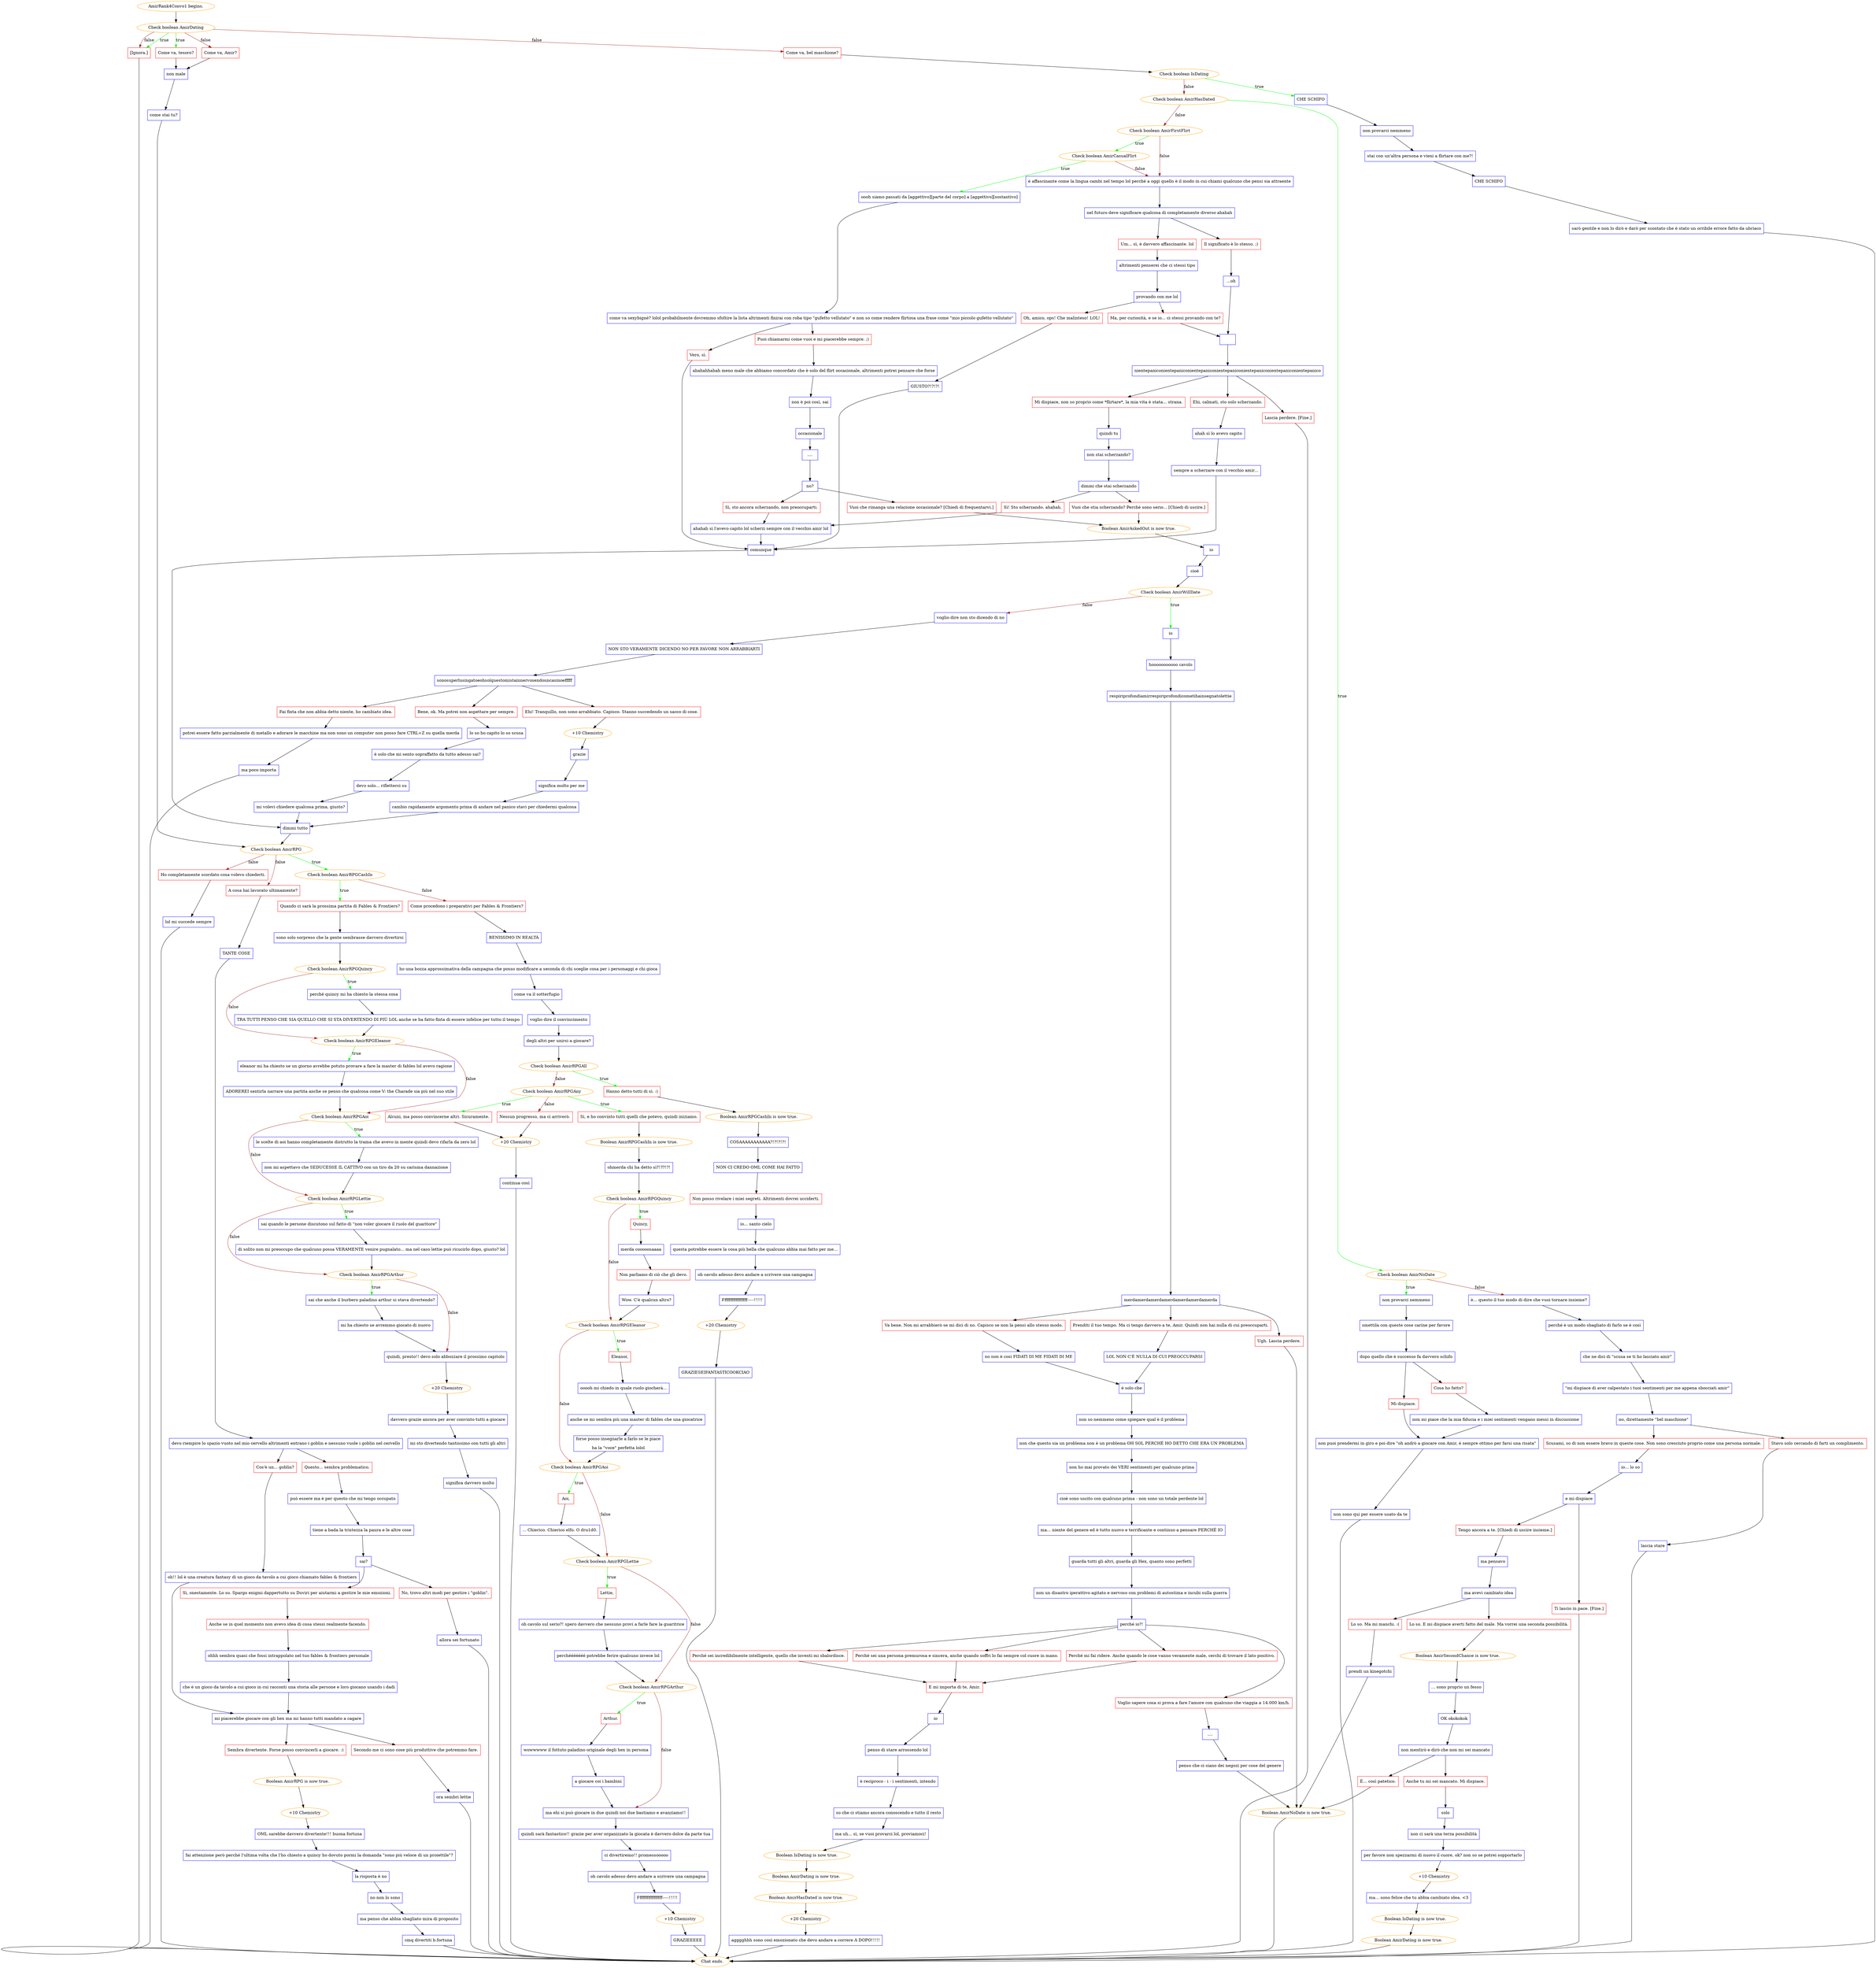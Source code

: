digraph {
	"AmirRank4Convo1 begins." [color=orange];
		"AmirRank4Convo1 begins." -> j1546680134;
	j1546680134 [label="Check boolean AmirDating",color=orange];
		j1546680134 -> j1744176634 [label=true,color=green];
		j1546680134 -> j4060732423 [label=true,color=green];
		j1546680134 -> j2537316044 [label=false,color=brown];
		j1546680134 -> j1621484977 [label=false,color=brown];
		j1546680134 -> j4060732423 [label=false,color=brown];
	j1744176634 [label="Come va, tesoro?",shape=box,color=red];
		j1744176634 -> j3357209641;
	j4060732423 [label="[Ignora.]",shape=box,color=red];
		j4060732423 -> "Chat ends.";
	j2537316044 [label="Come va, Amir?",shape=box,color=red];
		j2537316044 -> j3357209641;
	j1621484977 [label="Come va, bel maschione?",shape=box,color=red];
		j1621484977 -> j2868275779;
	j3357209641 [label="non male",shape=box,color=blue];
		j3357209641 -> j4074033158;
	"Chat ends." [color=orange];
	j2868275779 [label="Check boolean IsDating",color=orange];
		j2868275779 -> j642366795 [label=true,color=green];
		j2868275779 -> j3137870552 [label=false,color=brown];
	j4074033158 [label="come stai tu?",shape=box,color=blue];
		j4074033158 -> j951173510;
	j642366795 [label="CHE SCHIFO",shape=box,color=blue];
		j642366795 -> j4097925516;
	j3137870552 [label="Check boolean AmirHasDated",color=orange];
		j3137870552 -> j1373206343 [label=true,color=green];
		j3137870552 -> j149341729 [label=false,color=brown];
	j951173510 [label="Check boolean AmirRPG",color=orange];
		j951173510 -> j2276043232 [label=true,color=green];
		j951173510 -> j1418112463 [label=false,color=brown];
		j951173510 -> j2135793177 [label=false,color=brown];
	j4097925516 [label="non provarci nemmeno",shape=box,color=blue];
		j4097925516 -> j4088082434;
	j1373206343 [label="Check boolean AmirNoDate",color=orange];
		j1373206343 -> j1547583832 [label=true,color=green];
		j1373206343 -> j1025336001 [label=false,color=brown];
	j149341729 [label="Check boolean AmirFirstFlirt",color=orange];
		j149341729 -> j3288259453 [label=true,color=green];
		j149341729 -> j524521321 [label=false,color=brown];
	j2276043232 [label="Check boolean AmirRPGCashIn",color=orange];
		j2276043232 -> j266864682 [label=true,color=green];
		j2276043232 -> j1485842338 [label=false,color=brown];
	j1418112463 [label="A cosa hai lavorato ultimamente?",shape=box,color=red];
		j1418112463 -> j2714580383;
	j2135793177 [label="Ho completamente scordato cosa volevo chiederti.",shape=box,color=red];
		j2135793177 -> j1246076111;
	j4088082434 [label="stai con un'altra persona e vieni a flirtare con me?!",shape=box,color=blue];
		j4088082434 -> j469771448;
	j1547583832 [label="non provarci nemmeno",shape=box,color=blue];
		j1547583832 -> j3234394294;
	j1025336001 [label="è... questo il tuo modo di dire che vuoi tornare insieme?",shape=box,color=blue];
		j1025336001 -> j2448166036;
	j3288259453 [label="Check boolean AmirCasualFlirt",color=orange];
		j3288259453 -> j1709606817 [label=true,color=green];
		j3288259453 -> j524521321 [label=false,color=brown];
	j524521321 [label="è affascinante come la lingua cambi nel tempo lol perché a oggi quello è il modo in cui chiami qualcuno che pensi sia attraente",shape=box,color=blue];
		j524521321 -> j2772231656;
	j266864682 [label="Quando ci sarà la prossima partita di Fables & Frontiers?",shape=box,color=red];
		j266864682 -> j918420735;
	j1485842338 [label="Come procedono i preparativi per Fables & Frontiers?",shape=box,color=red];
		j1485842338 -> j28337223;
	j2714580383 [label="TANTE COSE",shape=box,color=blue];
		j2714580383 -> j367862803;
	j1246076111 [label="lol mi succede sempre",shape=box,color=blue];
		j1246076111 -> "Chat ends.";
	j469771448 [label="CHE SCHIFO",shape=box,color=blue];
		j469771448 -> j2229192818;
	j3234394294 [label="smettila con queste cose carine per favore",shape=box,color=blue];
		j3234394294 -> j1251027268;
	j2448166036 [label="perché è un modo sbagliato di farlo se è così",shape=box,color=blue];
		j2448166036 -> j522356808;
	j1709606817 [label="oooh siamo passati da [aggettivo][parte del corpo] a [aggettivo][sostantivo]",shape=box,color=blue];
		j1709606817 -> j228808203;
	j2772231656 [label="nel futuro deve significare qualcosa di completamente diverso ahahah",shape=box,color=blue];
		j2772231656 -> j3208796095;
		j2772231656 -> j625378380;
	j918420735 [label="sono solo sorpreso che la gente sembrasse davvero divertirsi",shape=box,color=blue];
		j918420735 -> j1055062996;
	j28337223 [label="BENISSIMO IN REALTÀ",shape=box,color=blue];
		j28337223 -> j3954294488;
	j367862803 [label="devo riempire lo spazio vuoto nel mio cervello altrimenti entrano i goblin e nessuno vuole i goblin nel cervello",shape=box,color=blue];
		j367862803 -> j1716592806;
		j367862803 -> j3389389073;
	j2229192818 [label="sarò gentile e non lo dirò e darò per scontato che è stato un orribile errore fatto da ubriaco",shape=box,color=blue];
		j2229192818 -> "Chat ends.";
	j1251027268 [label="dopo quello che è successo fa davvero schifo",shape=box,color=blue];
		j1251027268 -> j3986728520;
		j1251027268 -> j1874944642;
	j522356808 [label="che ne dici di \"scusa se ti ho lasciato amir\"",shape=box,color=blue];
		j522356808 -> j2193860998;
	j228808203 [label="come va sexybignè? lolol probabilmente dovremmo sfoltire la lista altrimenti finirai con roba tipo \"gufetto vellutato\" e non so come rendere flirtosa una frase come \"mio piccolo gufetto vellutato\"",shape=box,color=blue];
		j228808203 -> j1674716788;
		j228808203 -> j1584418365;
	j3208796095 [label="Um... sì, è davvero affascinante. lol",shape=box,color=red];
		j3208796095 -> j2051460632;
	j625378380 [label="Il significato è lo stesso. ;)",shape=box,color=red];
		j625378380 -> j2328154290;
	j1055062996 [label="Check boolean AmirRPGQuincy",color=orange];
		j1055062996 -> j274715605 [label=true,color=green];
		j1055062996 -> j3649186233 [label=false,color=brown];
	j3954294488 [label="ho una bozza approssimativa della campagna che posso modificare a seconda di chi sceglie cosa per i personaggi e chi gioca",shape=box,color=blue];
		j3954294488 -> j3333364925;
	j1716592806 [label="Questo... sembra problematico.",shape=box,color=red];
		j1716592806 -> j483783552;
	j3389389073 [label="Cos'è un... goblin?",shape=box,color=red];
		j3389389073 -> j1208981602;
	j3986728520 [label="Mi dispiace.",shape=box,color=red];
		j3986728520 -> j324033287;
	j1874944642 [label="Cosa ho fatto?",shape=box,color=red];
		j1874944642 -> j3029381305;
	j2193860998 [label="\"mi dispiace di aver calpestato i tuoi sentimenti per me appena sbocciati amir\"",shape=box,color=blue];
		j2193860998 -> j4243257167;
	j1674716788 [label="Puoi chiamarmi come vuoi e mi piacerebbe sempre. ;)",shape=box,color=red];
		j1674716788 -> j1961896161;
	j1584418365 [label="Vero, sì.",shape=box,color=red];
		j1584418365 -> j3849459498;
	j2051460632 [label="altrimenti penserei che ci stessi tipo",shape=box,color=blue];
		j2051460632 -> j258199938;
	j2328154290 [label="...oh",shape=box,color=blue];
		j2328154290 -> j392464373;
	j274715605 [label="perché quincy mi ha chiesto la stessa cosa",shape=box,color=blue];
		j274715605 -> j4092536298;
	j3649186233 [label="Check boolean AmirRPGEleanor",color=orange];
		j3649186233 -> j3727474387 [label=true,color=green];
		j3649186233 -> j1319037662 [label=false,color=brown];
	j3333364925 [label="come va il sotterfugio",shape=box,color=blue];
		j3333364925 -> j3211152053;
	j483783552 [label="può essere ma è per questo che mi tengo occupato",shape=box,color=blue];
		j483783552 -> j4174390526;
	j1208981602 [label="oh!! lol è una creatura fantasy di un gioco da tavolo a cui gioco chiamato fables & frontiers",shape=box,color=blue];
		j1208981602 -> j2483297866;
	j324033287 [label="non puoi prendermi in giro e poi dire \"oh andrò a giocare con Amir, è sempre ottimo per farsi una risata\"",shape=box,color=blue];
		j324033287 -> j1076085384;
	j3029381305 [label="non mi piace che la mia fiducia e i miei sentimenti vengano messi in discussione",shape=box,color=blue];
		j3029381305 -> j324033287;
	j4243257167 [label="no, direttamente \"bel maschione\"",shape=box,color=blue];
		j4243257167 -> j898024134;
		j4243257167 -> j3576670585;
	j1961896161 [label="ahahahhahah meno male che abbiamo concordato che è solo del flirt occasionale, altrimenti potrei pensare che forse",shape=box,color=blue];
		j1961896161 -> j2172175178;
	j3849459498 [label="comunque",shape=box,color=blue];
		j3849459498 -> j3824189898;
	j258199938 [label="provando con me lol",shape=box,color=blue];
		j258199938 -> j1186149264;
		j258199938 -> j2556556002;
	j392464373 [label=" ",shape=box,color=blue];
		j392464373 -> j2095982861;
	j4092536298 [label="TRA TUTTI PENSO CHE SIA QUELLO CHE SI STA DIVERTENDO DI PIÙ LOL anche se ha fatto finta di essere infelice per tutto il tempo",shape=box,color=blue];
		j4092536298 -> j3649186233;
	j3727474387 [label="eleanor mi ha chiesto se un giorno avrebbe potuto provare a fare la master di fables lol avevo ragione",shape=box,color=blue];
		j3727474387 -> j4013536538;
	j1319037662 [label="Check boolean AmirRPGAoi",color=orange];
		j1319037662 -> j2129670159 [label=true,color=green];
		j1319037662 -> j815849730 [label=false,color=brown];
	j3211152053 [label="voglio dire il convincimento",shape=box,color=blue];
		j3211152053 -> j672539380;
	j4174390526 [label="tiene a bada la tristezza la paura e le altre cose",shape=box,color=blue];
		j4174390526 -> j3930153807;
	j2483297866 [label="mi piacerebbe giocare con gli hex ma mi hanno tutti mandato a cagare",shape=box,color=blue];
		j2483297866 -> j2938899361;
		j2483297866 -> j19364374;
	j1076085384 [label="non sono qui per essere usato da te",shape=box,color=blue];
		j1076085384 -> "Chat ends.";
	j898024134 [label="Scusami, so di non essere bravo in queste cose. Non sono cresciuto proprio come una persona normale.",shape=box,color=red];
		j898024134 -> j312149451;
	j3576670585 [label="Stavo solo cercando di farti un complimento.",shape=box,color=red];
		j3576670585 -> j305116117;
	j2172175178 [label="non è poi così, sai",shape=box,color=blue];
		j2172175178 -> j4108075502;
	j3824189898 [label="dimmi tutto",shape=box,color=blue];
		j3824189898 -> j951173510;
	j1186149264 [label="Oh, amico, ops! Che malinteso! LOL!",shape=box,color=red];
		j1186149264 -> j3753357627;
	j2556556002 [label="Ma, per curiosità, e se io... ci stessi provando con te?",shape=box,color=red];
		j2556556002 -> j392464373;
	j2095982861 [label="nientepaniconientepaniconientepaniconientepaniconientepaniconientepaniconientepanico",shape=box,color=blue];
		j2095982861 -> j1008165636;
		j2095982861 -> j3597131197;
		j2095982861 -> j2989849864;
	j4013536538 [label="ADOREREI sentirla narrare una partita anche se penso che qualcosa come V: the Charade sia più nel suo stile",shape=box,color=blue];
		j4013536538 -> j1319037662;
	j2129670159 [label="le scelte di aoi hanno completamente distrutto la trama che avevo in mente quindi devo rifarla da zero lol",shape=box,color=blue];
		j2129670159 -> j3742489866;
	j815849730 [label="Check boolean AmirRPGLettie",color=orange];
		j815849730 -> j2477362202 [label=true,color=green];
		j815849730 -> j2768534854 [label=false,color=brown];
	j672539380 [label="degli altri per unirsi a giocare?",shape=box,color=blue];
		j672539380 -> j2900695109;
	j3930153807 [label="sai?",shape=box,color=blue];
		j3930153807 -> j3308870843;
		j3930153807 -> j2103100474;
	j2938899361 [label="Sembra divertente. Forse posso convincerli a giocare. :)",shape=box,color=red];
		j2938899361 -> j1778239850;
	j19364374 [label="Secondo me ci sono cose più produttive che potremmo fare.",shape=box,color=red];
		j19364374 -> j1360064423;
	j312149451 [label="io... lo so",shape=box,color=blue];
		j312149451 -> j2704964142;
	j305116117 [label="lascia stare",shape=box,color=blue];
		j305116117 -> "Chat ends.";
	j4108075502 [label="occasionale",shape=box,color=blue];
		j4108075502 -> j1054310400;
	j3753357627 [label="GIUSTO?!?!?!",shape=box,color=blue];
		j3753357627 -> j3849459498;
	j1008165636 [label="Ehi, calmati, sto solo scherzando.",shape=box,color=red];
		j1008165636 -> j640828989;
	j3597131197 [label="Mi dispiace, non so proprio come *flirtare*, la mia vita è stata... strana.",shape=box,color=red];
		j3597131197 -> j1772089287;
	j2989849864 [label="Lascia perdere. [Fine.]",shape=box,color=red];
		j2989849864 -> "Chat ends.";
	j3742489866 [label="non mi aspettavo che SEDUCESSE IL CATTIVO con un tiro da 20 su carisma dannazione",shape=box,color=blue];
		j3742489866 -> j815849730;
	j2477362202 [label="sai quando le persone discutono sul fatto di \"non voler giocare il ruolo del guaritore\"",shape=box,color=blue];
		j2477362202 -> j4191589320;
	j2768534854 [label="Check boolean AmirRPGArthur",color=orange];
		j2768534854 -> j2783006404 [label=true,color=green];
		j2768534854 -> j2225877798 [label=false,color=brown];
	j2900695109 [label="Check boolean AmirRPGAll",color=orange];
		j2900695109 -> j612260822 [label=true,color=green];
		j2900695109 -> j3439868174 [label=false,color=brown];
	j3308870843 [label="Sì, onestamente. Lo so. Spargo enigmi dappertutto su Duviri per aiutarmi a gestire le mie emozioni.",shape=box,color=red];
		j3308870843 -> j4151408371;
	j2103100474 [label="No, trovo altri modi per gestire i \"goblin\".",shape=box,color=red];
		j2103100474 -> j796192187;
	j1778239850 [label="Boolean AmirRPG is now true.",color=orange];
		j1778239850 -> j3575706392;
	j1360064423 [label="ora sembri lettie",shape=box,color=blue];
		j1360064423 -> "Chat ends.";
	j2704964142 [label="e mi dispiace",shape=box,color=blue];
		j2704964142 -> j1442834049;
		j2704964142 -> j3998381237;
	j1054310400 [label="....",shape=box,color=blue];
		j1054310400 -> j3848371349;
	j640828989 [label="ahah sì lo avevo capito",shape=box,color=blue];
		j640828989 -> j440162161;
	j1772089287 [label="quindi tu",shape=box,color=blue];
		j1772089287 -> j1849827063;
	j4191589320 [label="di solito non mi preoccupo che qualcuno possa VERAMENTE venire pugnalato... ma nel caso lettie può ricucirlo dopo, giusto? lol",shape=box,color=blue];
		j4191589320 -> j2768534854;
	j2783006404 [label="sai che anche il burbero paladino arthur si stava divertendo?",shape=box,color=blue];
		j2783006404 -> j1771397816;
	j2225877798 [label="quindi, presto!! devo solo abbozzare il prossimo capitolo",shape=box,color=blue];
		j2225877798 -> j1379864953;
	j612260822 [label="Hanno detto tutti di sì. :)",shape=box,color=red];
		j612260822 -> j3799858378;
	j3439868174 [label="Check boolean AmirRPGAny",color=orange];
		j3439868174 -> j4115623842 [label=true,color=green];
		j3439868174 -> j626146988 [label=true,color=green];
		j3439868174 -> j2132121353 [label=false,color=brown];
	j4151408371 [label="Anche se in quel momento non avevo idea di cosa stessi realmente facendo.",shape=box,color=red];
		j4151408371 -> j2704114379;
	j796192187 [label="allora sei fortunato",shape=box,color=blue];
		j796192187 -> "Chat ends.";
	j3575706392 [label="+10 Chemistry",color=orange];
		j3575706392 -> j795982950;
	j1442834049 [label="Tengo ancora a te. [Chiedi di uscire insieme.]",shape=box,color=red];
		j1442834049 -> j3700531098;
	j3998381237 [label="Ti lascio in pace. [Fine.]",shape=box,color=red];
		j3998381237 -> "Chat ends.";
	j3848371349 [label="no?",shape=box,color=blue];
		j3848371349 -> j1079298117;
		j3848371349 -> j1171862016;
	j440162161 [label="sempre a scherzare con il vecchio amir...",shape=box,color=blue];
		j440162161 -> j3849459498;
	j1849827063 [label="non stai scherzando?",shape=box,color=blue];
		j1849827063 -> j1829095672;
	j1771397816 [label="mi ha chiesto se avremmo giocato di nuovo",shape=box,color=blue];
		j1771397816 -> j2225877798;
	j1379864953 [label="+20 Chemistry",color=orange];
		j1379864953 -> j3215159182;
	j3799858378 [label="Boolean AmirRPGCashIn is now true.",color=orange];
		j3799858378 -> j4140190477;
	j4115623842 [label="Sì, e ho convinto tutti quelli che potevo, quindi iniziamo.",shape=box,color=red];
		j4115623842 -> j1074191490;
	j626146988 [label="Alcuni, ma posso convincerne altri. Sicuramente.",shape=box,color=red];
		j626146988 -> j461468595;
	j2132121353 [label="Nessun progresso, ma ci arriverò.",shape=box,color=red];
		j2132121353 -> j461468595;
	j2704114379 [label="ohhh sembra quasi che fossi intrappolato nel tuo fables & frontiers personale",shape=box,color=blue];
		j2704114379 -> j3731718284;
	j795982950 [label="OML sarebbe davvero divertente!!! buona fortuna",shape=box,color=blue];
		j795982950 -> j3303920826;
	j3700531098 [label="ma pensavo",shape=box,color=blue];
		j3700531098 -> j655516395;
	j1079298117 [label="Vuoi che rimanga una relazione occasionale? [Chiedi di frequentarvi.]",shape=box,color=red];
		j1079298117 -> j264178884;
	j1171862016 [label="Sì, sto ancora scherzando, non preoccuparti.",shape=box,color=red];
		j1171862016 -> j2499946225;
	j1829095672 [label="dimmi che stai scherzando",shape=box,color=blue];
		j1829095672 -> j1195201252;
		j1829095672 -> j121009538;
	j3215159182 [label="davvero grazie ancora per aver convinto tutti a giocare",shape=box,color=blue];
		j3215159182 -> j1482960515;
	j4140190477 [label="COSAAAAAAAAAAA?!?!?!?!",shape=box,color=blue];
		j4140190477 -> j223590464;
	j1074191490 [label="Boolean AmirRPGCashIn is now true.",color=orange];
		j1074191490 -> j1274570683;
	j461468595 [label="+20 Chemistry",color=orange];
		j461468595 -> j3097119810;
	j3731718284 [label="che è un gioco da tavolo a cui gioco in cui racconti una storia alle persone e loro giocano usando i dadi",shape=box,color=blue];
		j3731718284 -> j2483297866;
	j3303920826 [label="fai attenzione però perché l'ultima volta che l'ho chiesto a quincy ho dovuto pormi la domanda \"sono più veloce di un proiettile\"?",shape=box,color=blue];
		j3303920826 -> j3561851741;
	j655516395 [label="ma avevi cambiato idea",shape=box,color=blue];
		j655516395 -> j4166887526;
		j655516395 -> j1084231414;
	j264178884 [label="Boolean AmirAskedOut is now true.",color=orange];
		j264178884 -> j527810994;
	j2499946225 [label="ahahah sì l'avevo capito lol scherzi sempre con il vecchio amir lol",shape=box,color=blue];
		j2499946225 -> j3849459498;
	j1195201252 [label="Vuoi che stia scherzando? Perché sono serio... [Chiedi di uscire.]",shape=box,color=red];
		j1195201252 -> j264178884;
	j121009538 [label="Sì! Sto scherzando. ahahah.",shape=box,color=red];
		j121009538 -> j2499946225;
	j1482960515 [label="mi sto divertendo tantissimo con tutti gli altri",shape=box,color=blue];
		j1482960515 -> j4071620922;
	j223590464 [label="NON CI CREDO OML COME HAI FATTO",shape=box,color=blue];
		j223590464 -> j2850743459;
	j1274570683 [label="ohmerda chi ha detto sì?!??!?!",shape=box,color=blue];
		j1274570683 -> j3110991413;
	j3097119810 [label="continua così",shape=box,color=blue];
		j3097119810 -> "Chat ends.";
	j3561851741 [label="la risposta è no",shape=box,color=blue];
		j3561851741 -> j1645798741;
	j4166887526 [label="Lo so. Ma mi manchi. :(",shape=box,color=red];
		j4166887526 -> j4273424681;
	j1084231414 [label="Lo so. E mi dispiace averti fatto del male. Ma vorrei una seconda possibilità.",shape=box,color=red];
		j1084231414 -> j2948201408;
	j527810994 [label="io",shape=box,color=blue];
		j527810994 -> j3416746995;
	j4071620922 [label="significa davvero molto",shape=box,color=blue];
		j4071620922 -> "Chat ends.";
	j2850743459 [label="Non posso rivelare i miei segreti. Altrimenti dovrei ucciderti.",shape=box,color=red];
		j2850743459 -> j781260587;
	j3110991413 [label="Check boolean AmirRPGQuincy",color=orange];
		j3110991413 -> j3532607940 [label=true,color=green];
		j3110991413 -> j3861748651 [label=false,color=brown];
	j1645798741 [label="no non lo sono",shape=box,color=blue];
		j1645798741 -> j532755431;
	j4273424681 [label="prendi un kinegotchi",shape=box,color=blue];
		j4273424681 -> j1438323710;
	j2948201408 [label="Boolean AmirSecondChance is now true.",color=orange];
		j2948201408 -> j449130576;
	j3416746995 [label="cioè",shape=box,color=blue];
		j3416746995 -> j2482289751;
	j781260587 [label="io... santo cielo",shape=box,color=blue];
		j781260587 -> j685288576;
	j3532607940 [label="Quincy,",shape=box,color=red];
		j3532607940 -> j115454228;
	j3861748651 [label="Check boolean AmirRPGEleanor",color=orange];
		j3861748651 -> j3873861962 [label=true,color=green];
		j3861748651 -> j706044045 [label=false,color=brown];
	j532755431 [label="ma penso che abbia sbagliato mira di proposito",shape=box,color=blue];
		j532755431 -> j1340575168;
	j1438323710 [label="Boolean AmirNoDate is now true.",color=orange];
		j1438323710 -> "Chat ends.";
	j449130576 [label="... sono proprio un fesso",shape=box,color=blue];
		j449130576 -> j1750597970;
	j2482289751 [label="Check boolean AmirWillDate",color=orange];
		j2482289751 -> j1887300443 [label=true,color=green];
		j2482289751 -> j3840113492 [label=false,color=brown];
	j685288576 [label="questa potrebbe essere la cosa più bella che qualcuno abbia mai fatto per me...",shape=box,color=blue];
		j685288576 -> j3151789891;
	j115454228 [label="merda cooooosaaaa",shape=box,color=blue];
		j115454228 -> j992364574;
	j3873861962 [label="Eleanor,",shape=box,color=red];
		j3873861962 -> j3788687086;
	j706044045 [label="Check boolean AmirRPGAoi",color=orange];
		j706044045 -> j3205536578 [label=true,color=green];
		j706044045 -> j1524087374 [label=false,color=brown];
	j1340575168 [label="cmq divertiti b.fortuna",shape=box,color=blue];
		j1340575168 -> "Chat ends.";
	j1750597970 [label="OK okokokok",shape=box,color=blue];
		j1750597970 -> j2099286779;
	j1887300443 [label="io",shape=box,color=blue];
		j1887300443 -> j4216427546;
	j3840113492 [label="voglio dire non sto dicendo di no",shape=box,color=blue];
		j3840113492 -> j566312476;
	j3151789891 [label="oh cavolo adesso devo andare a scrivere una campagna",shape=box,color=blue];
		j3151789891 -> j3728145763;
	j992364574 [label="Non parliamo di ciò che gli devo.",shape=box,color=red];
		j992364574 -> j3859018118;
	j3788687086 [label="ooooh mi chiedo in quale ruolo giocherà...",shape=box,color=blue];
		j3788687086 -> j974588081;
	j3205536578 [label="Aoi,",shape=box,color=red];
		j3205536578 -> j1672517995;
	j1524087374 [label="Check boolean AmirRPGLettie",color=orange];
		j1524087374 -> j361021287 [label=true,color=green];
		j1524087374 -> j2397807320 [label=false,color=brown];
	j2099286779 [label="non mentirò e dirò che non mi sei mancato",shape=box,color=blue];
		j2099286779 -> j1306225565;
		j2099286779 -> j3790919434;
	j4216427546 [label="hooooooooooo cavolo",shape=box,color=blue];
		j4216427546 -> j737511262;
	j566312476 [label="NON STO VERAMENTE DICENDO NO PER FAVORE NON ARRABBIARTI",shape=box,color=blue];
		j566312476 -> j710241996;
	j3728145763 [label="Fffffffffffffffff-----!!!!!",shape=box,color=blue];
		j3728145763 -> j1782862175;
	j3859018118 [label="Wow. C'è qualcun altro?",shape=box,color=blue];
		j3859018118 -> j3861748651;
	j974588081 [label="anche se mi sembra più una master di fables che una giocatrice",shape=box,color=blue];
		j974588081 -> j3887368249;
	j1672517995 [label="... Chierico. Chierico elfo. O dru1d0.",shape=box,color=blue];
		j1672517995 -> j1524087374;
	j361021287 [label="Lettie,",shape=box,color=red];
		j361021287 -> j1691661778;
	j2397807320 [label="Check boolean AmirRPGArthur",color=orange];
		j2397807320 -> j1524755248 [label=true,color=green];
		j2397807320 -> j4121114085 [label=false,color=brown];
	j1306225565 [label="Anche tu mi sei mancato. Mi dispiace.",shape=box,color=red];
		j1306225565 -> j3174577896;
	j3790919434 [label="È... così patetico.",shape=box,color=red];
		j3790919434 -> j1438323710;
	j737511262 [label="respiriprofondiamirrespiriprofondicometihainsegnatolettie",shape=box,color=blue];
		j737511262 -> j1130557850;
	j710241996 [label="sonosuperlusingatoeohsolquestomistainnervosendouncasinoefffff",shape=box,color=blue];
		j710241996 -> j1154902611;
		j710241996 -> j3473662874;
		j710241996 -> j9851729;
	j1782862175 [label="+20 Chemistry",color=orange];
		j1782862175 -> j968116955;
	j3887368249 [label="forse posso insegnarle a farlo se le piace
ha la \"voce\" perfetta lolol",shape=box,color=blue];
		j3887368249 -> j706044045;
	j1691661778 [label="oh cavolo sul serio?! spero davvero che nessuno provi a farle fare la guaritrice",shape=box,color=blue];
		j1691661778 -> j1442115874;
	j1524755248 [label="Arthur.",shape=box,color=red];
		j1524755248 -> j3909432962;
	j4121114085 [label="ma ehi si può giocare in due quindi noi due bastiamo e avanziamo!!",shape=box,color=blue];
		j4121114085 -> j1449779125;
	j3174577896 [label="solo",shape=box,color=blue];
		j3174577896 -> j890051756;
	j1130557850 [label="merdamerdamerdamerdamerdamerdamerda",shape=box,color=blue];
		j1130557850 -> j3920446232;
		j1130557850 -> j3055089840;
		j1130557850 -> j2087395455;
	j1154902611 [label="Ehi! Tranquillo, non sono arrabbiato. Capisco. Stanno succedendo un sacco di cose.",shape=box,color=red];
		j1154902611 -> j4172964064;
	j3473662874 [label="Bene, ok. Ma potrei non aspettare per sempre.",shape=box,color=red];
		j3473662874 -> j3416448723;
	j9851729 [label="Fai finta che non abbia detto niente, ho cambiato idea.",shape=box,color=red];
		j9851729 -> j1893838970;
	j968116955 [label="GRAZIESEIFANTASTICOOKCIAO",shape=box,color=blue];
		j968116955 -> "Chat ends.";
	j1442115874 [label="perchééééééé potrebbe ferire qualcuno invece lol",shape=box,color=blue];
		j1442115874 -> j2397807320;
	j3909432962 [label="wowwwww il fottuto paladino originale degli hex in persona",shape=box,color=blue];
		j3909432962 -> j4052357782;
	j1449779125 [label="quindi sarà fantastico!! grazie per aver organizzato la giocata è davvero dolce da parte tua",shape=box,color=blue];
		j1449779125 -> j1714139280;
	j890051756 [label="non ci sarà una terza possibilità",shape=box,color=blue];
		j890051756 -> j1685028408;
	j3920446232 [label="Ugh. Lascia perdere.",shape=box,color=red];
		j3920446232 -> j1438323710;
	j3055089840 [label="Prenditi il tuo tempo. Ma ci tengo davvero a te, Amir. Quindi non hai nulla di cui preoccuparti.",shape=box,color=red];
		j3055089840 -> j2337493253;
	j2087395455 [label="Va bene. Non mi arrabbierò se mi dici di no. Capisco se non la pensi allo stesso modo.",shape=box,color=red];
		j2087395455 -> j3920904832;
	j4172964064 [label="+10 Chemistry",color=orange];
		j4172964064 -> j1456093046;
	j3416448723 [label="lo so ho capito lo so scusa",shape=box,color=blue];
		j3416448723 -> j813719191;
	j1893838970 [label="potrei essere fatto parzialmente di metallo e adorare le macchine ma non sono un computer non posso fare CTRL+Z su quella merda",shape=box,color=blue];
		j1893838970 -> j3577316163;
	j4052357782 [label="a giocare coi i bambini",shape=box,color=blue];
		j4052357782 -> j4121114085;
	j1714139280 [label="ci divertiremo!! promessooooo",shape=box,color=blue];
		j1714139280 -> j197071403;
	j1685028408 [label="per favore non spezzarmi di nuovo il cuore, ok? non so se potrei sopportarlo",shape=box,color=blue];
		j1685028408 -> j251175431;
	j2337493253 [label="LOL NON C'È NULLA DI CUI PREOCCUPARSI",shape=box,color=blue];
		j2337493253 -> j2276352728;
	j3920904832 [label="no non è così FIDATI DI ME FIDATI DI ME",shape=box,color=blue];
		j3920904832 -> j2276352728;
	j1456093046 [label="grazie",shape=box,color=blue];
		j1456093046 -> j2293023235;
	j813719191 [label="è solo che mi sento sopraffatto da tutto adesso sai?",shape=box,color=blue];
		j813719191 -> j1447508699;
	j3577316163 [label="ma poco importa",shape=box,color=blue];
		j3577316163 -> "Chat ends.";
	j197071403 [label="oh cavolo adesso devo andare a scrivere una campagna",shape=box,color=blue];
		j197071403 -> j3101855821;
	j251175431 [label="+10 Chemistry",color=orange];
		j251175431 -> j2073775009;
	j2276352728 [label="è solo che",shape=box,color=blue];
		j2276352728 -> j1000997079;
	j2293023235 [label="significa molto per me",shape=box,color=blue];
		j2293023235 -> j1261456886;
	j1447508699 [label="devo solo... rifletterci su",shape=box,color=blue];
		j1447508699 -> j449290035;
	j3101855821 [label="Fffffffffffffffff-----!!!!!",shape=box,color=blue];
		j3101855821 -> j3413638307;
	j2073775009 [label="ma... sono felice che tu abbia cambiato idea. <3",shape=box,color=blue];
		j2073775009 -> j1300687325;
	j1000997079 [label="non so nemmeno come spiegare qual è il problema",shape=box,color=blue];
		j1000997079 -> j3198891294;
	j1261456886 [label="cambio rapidamente argomento prima di andare nel panico stavi per chiedermi qualcosa",shape=box,color=blue];
		j1261456886 -> j3824189898;
	j449290035 [label="mi volevi chiedere qualcosa prima, giusto?",shape=box,color=blue];
		j449290035 -> j3824189898;
	j3413638307 [label="+10 Chemistry",color=orange];
		j3413638307 -> j4275388475;
	j1300687325 [label="Boolean IsDating is now true.",color=orange];
		j1300687325 -> j3778687735;
	j3198891294 [label="non che questo sia un problema non è un problema OH SOL PERCHÉ HO DETTO CHE ERA UN PROBLEMA",shape=box,color=blue];
		j3198891294 -> j2225624634;
	j4275388475 [label="GRAZIEEEEE",shape=box,color=blue];
		j4275388475 -> "Chat ends.";
	j3778687735 [label="Boolean AmirDating is now true.",color=orange];
		j3778687735 -> "Chat ends.";
	j2225624634 [label="non ho mai provato dei VERI sentimenti per qualcuno prima",shape=box,color=blue];
		j2225624634 -> j3150745729;
	j3150745729 [label="cioè sono uscito con qualcuno prima - non sono un totale perdente lol",shape=box,color=blue];
		j3150745729 -> j1894980704;
	j1894980704 [label="ma... niente del genere ed è tutto nuovo e terrificante e continuo a pensare PERCHÉ IO",shape=box,color=blue];
		j1894980704 -> j1600883499;
	j1600883499 [label="guarda tutti gli altri, guarda gli Hex, quanto sono perfetti",shape=box,color=blue];
		j1600883499 -> j802154131;
	j802154131 [label="non un disastro iperattivo agitato e nervoso con problemi di autostima e incubi sulla guerra",shape=box,color=blue];
		j802154131 -> j1595149044;
	j1595149044 [label="perché io?!",shape=box,color=blue];
		j1595149044 -> j2809154466;
		j1595149044 -> j3384075308;
		j1595149044 -> j1042054988;
		j1595149044 -> j208222974;
	j2809154466 [label="Perché sei incredibilmente intelligente, quello che inventi mi sbalordisce.",shape=box,color=red];
		j2809154466 -> j2940358977;
	j3384075308 [label="Perché sei una persona premurosa e sincera, anche quando soffri lo fai sempre col cuore in mano.",shape=box,color=red];
		j3384075308 -> j2940358977;
	j1042054988 [label="Perché mi fai ridere. Anche quando le cose vanno veramente male, cerchi di trovare il lato positivo.",shape=box,color=red];
		j1042054988 -> j2940358977;
	j208222974 [label="Voglio sapere cosa si prova a fare l'amore con qualcuno che viaggia a 14.000 km/h.",shape=box,color=red];
		j208222974 -> j3555356349;
	j2940358977 [label="E mi importa di te, Amir.",shape=box,color=red];
		j2940358977 -> j2725598598;
	j3555356349 [label="....",shape=box,color=blue];
		j3555356349 -> j3886238695;
	j2725598598 [label="io",shape=box,color=blue];
		j2725598598 -> j3321261751;
	j3886238695 [label="penso che ci siano dei negozi per cose del genere",shape=box,color=blue];
		j3886238695 -> j1438323710;
	j3321261751 [label="penso di stare arrossendo lol",shape=box,color=blue];
		j3321261751 -> j966889147;
	j966889147 [label="è reciproco - i - i sentimenti, intendo",shape=box,color=blue];
		j966889147 -> j2279059785;
	j2279059785 [label="so che ci stiamo ancora conoscendo e tutto il resto",shape=box,color=blue];
		j2279059785 -> j938628271;
	j938628271 [label="ma uh... sì, se vuoi provarci lol, proviamoci!",shape=box,color=blue];
		j938628271 -> j1904582887;
	j1904582887 [label="Boolean IsDating is now true.",color=orange];
		j1904582887 -> j602884947;
	j602884947 [label="Boolean AmirDating is now true.",color=orange];
		j602884947 -> j3286258982;
	j3286258982 [label="Boolean AmirHasDated is now true.",color=orange];
		j3286258982 -> j3219841883;
	j3219841883 [label="+20 Chemistry",color=orange];
		j3219841883 -> j2734538551;
	j2734538551 [label="agggghhh sono così emozionato che devo andare a correre A DOPO!!!!!",shape=box,color=blue];
		j2734538551 -> "Chat ends.";
}